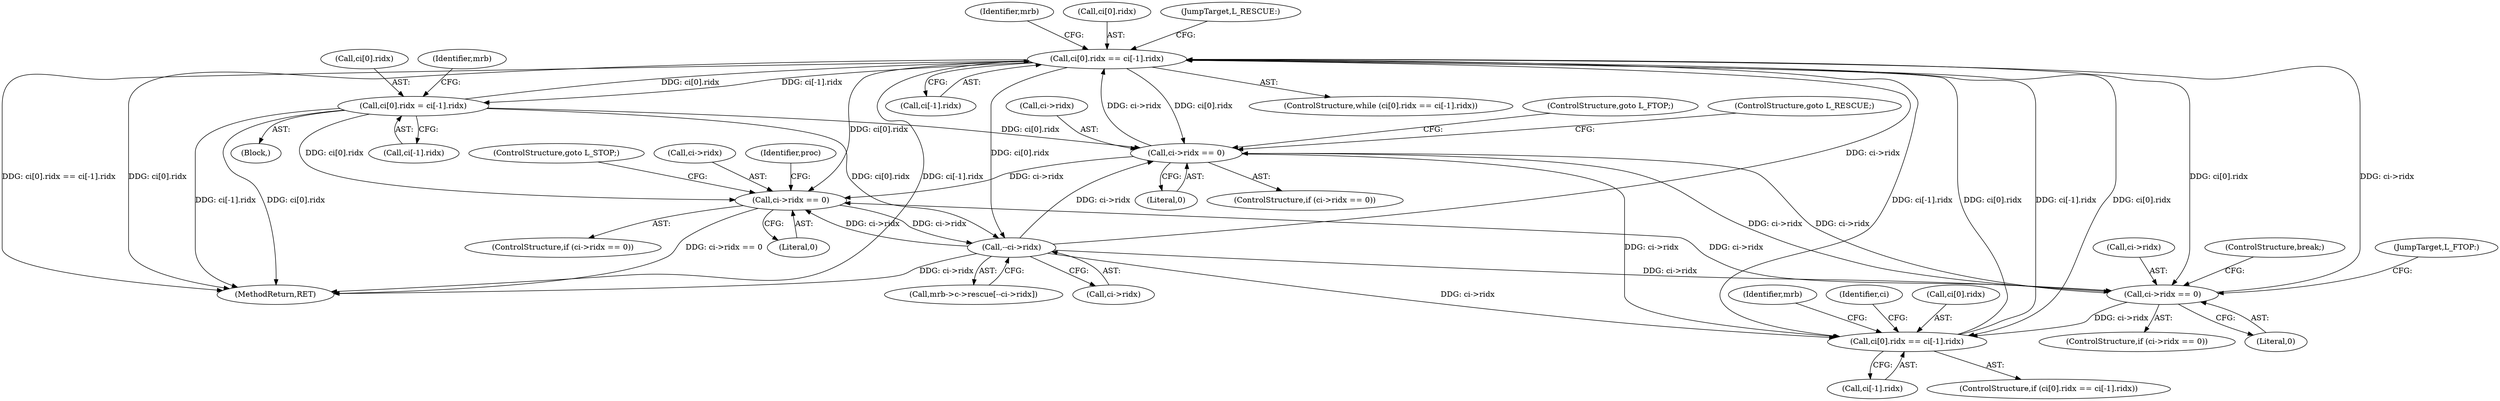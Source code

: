digraph "0_mruby_1905091634a6a2925c911484434448e568330626@array" {
"1003641" [label="(Call,ci[0].ridx == ci[-1].ridx)"];
"1003778" [label="(Call,ci[0].ridx == ci[-1].ridx)"];
"1003641" [label="(Call,ci[0].ridx == ci[-1].ridx)"];
"1003633" [label="(Call,ci->ridx == 0)"];
"1003862" [label="(Call,--ci->ridx)"];
"1004352" [label="(Call,ci[0].ridx = ci[-1].ridx)"];
"1003805" [label="(Call,ci->ridx == 0)"];
"1003698" [label="(Call,ci->ridx == 0)"];
"1003638" [label="(ControlStructure,goto L_FTOP;)"];
"1004353" [label="(Call,ci[0].ridx)"];
"1003702" [label="(Literal,0)"];
"1003784" [label="(Call,ci[-1].ridx)"];
"1003862" [label="(Call,--ci->ridx)"];
"1003632" [label="(ControlStructure,if (ci->ridx == 0))"];
"1003776" [label="(ControlStructure,break;)"];
"1003806" [label="(Call,ci->ridx)"];
"1003795" [label="(Identifier,mrb)"];
"1003697" [label="(ControlStructure,if (ci->ridx == 0))"];
"1003647" [label="(Call,ci[-1].ridx)"];
"1003698" [label="(Call,ci->ridx == 0)"];
"1003805" [label="(Call,ci->ridx == 0)"];
"1003639" [label="(ControlStructure,goto L_RESCUE;)"];
"1003644" [label="(Identifier,ci)"];
"1003863" [label="(Call,ci->ridx)"];
"1003809" [label="(Literal,0)"];
"1003704" [label="(JumpTarget,L_FTOP:)"];
"1003867" [label="(Block,)"];
"1003804" [label="(ControlStructure,if (ci->ridx == 0))"];
"1003856" [label="(Call,mrb->c->rescue[--ci->ridx])"];
"1003779" [label="(Call,ci[0].ridx)"];
"1003655" [label="(Identifier,mrb)"];
"1003812" [label="(Identifier,proc)"];
"1004358" [label="(Call,ci[-1].ridx)"];
"1005666" [label="(MethodReturn,RET)"];
"1003777" [label="(ControlStructure,if (ci[0].ridx == ci[-1].ridx))"];
"1003637" [label="(Literal,0)"];
"1003642" [label="(Call,ci[0].ridx)"];
"1003640" [label="(ControlStructure,while (ci[0].ridx == ci[-1].ridx))"];
"1003810" [label="(ControlStructure,goto L_STOP;)"];
"1003641" [label="(Call,ci[0].ridx == ci[-1].ridx)"];
"1003778" [label="(Call,ci[0].ridx == ci[-1].ridx)"];
"1004352" [label="(Call,ci[0].ridx = ci[-1].ridx)"];
"1003803" [label="(JumpTarget,L_RESCUE:)"];
"1004368" [label="(Identifier,mrb)"];
"1003699" [label="(Call,ci->ridx)"];
"1003634" [label="(Call,ci->ridx)"];
"1003633" [label="(Call,ci->ridx == 0)"];
"1003641" -> "1003640"  [label="AST: "];
"1003641" -> "1003647"  [label="CFG: "];
"1003642" -> "1003641"  [label="AST: "];
"1003647" -> "1003641"  [label="AST: "];
"1003655" -> "1003641"  [label="CFG: "];
"1003803" -> "1003641"  [label="CFG: "];
"1003641" -> "1005666"  [label="DDG: ci[0].ridx == ci[-1].ridx"];
"1003641" -> "1005666"  [label="DDG: ci[0].ridx"];
"1003641" -> "1005666"  [label="DDG: ci[-1].ridx"];
"1003641" -> "1003633"  [label="DDG: ci[0].ridx"];
"1003778" -> "1003641"  [label="DDG: ci[0].ridx"];
"1003778" -> "1003641"  [label="DDG: ci[-1].ridx"];
"1003633" -> "1003641"  [label="DDG: ci->ridx"];
"1003862" -> "1003641"  [label="DDG: ci->ridx"];
"1003698" -> "1003641"  [label="DDG: ci->ridx"];
"1004352" -> "1003641"  [label="DDG: ci[0].ridx"];
"1003641" -> "1003698"  [label="DDG: ci[0].ridx"];
"1003641" -> "1003778"  [label="DDG: ci[0].ridx"];
"1003641" -> "1003778"  [label="DDG: ci[-1].ridx"];
"1003641" -> "1003805"  [label="DDG: ci[0].ridx"];
"1003641" -> "1003862"  [label="DDG: ci[0].ridx"];
"1003641" -> "1004352"  [label="DDG: ci[-1].ridx"];
"1003778" -> "1003777"  [label="AST: "];
"1003778" -> "1003784"  [label="CFG: "];
"1003779" -> "1003778"  [label="AST: "];
"1003784" -> "1003778"  [label="AST: "];
"1003644" -> "1003778"  [label="CFG: "];
"1003795" -> "1003778"  [label="CFG: "];
"1003633" -> "1003778"  [label="DDG: ci->ridx"];
"1003862" -> "1003778"  [label="DDG: ci->ridx"];
"1003698" -> "1003778"  [label="DDG: ci->ridx"];
"1003633" -> "1003632"  [label="AST: "];
"1003633" -> "1003637"  [label="CFG: "];
"1003634" -> "1003633"  [label="AST: "];
"1003637" -> "1003633"  [label="AST: "];
"1003638" -> "1003633"  [label="CFG: "];
"1003639" -> "1003633"  [label="CFG: "];
"1003862" -> "1003633"  [label="DDG: ci->ridx"];
"1003698" -> "1003633"  [label="DDG: ci->ridx"];
"1004352" -> "1003633"  [label="DDG: ci[0].ridx"];
"1003633" -> "1003698"  [label="DDG: ci->ridx"];
"1003633" -> "1003805"  [label="DDG: ci->ridx"];
"1003862" -> "1003856"  [label="AST: "];
"1003862" -> "1003863"  [label="CFG: "];
"1003863" -> "1003862"  [label="AST: "];
"1003856" -> "1003862"  [label="CFG: "];
"1003862" -> "1005666"  [label="DDG: ci->ridx"];
"1003862" -> "1003698"  [label="DDG: ci->ridx"];
"1003862" -> "1003805"  [label="DDG: ci->ridx"];
"1004352" -> "1003862"  [label="DDG: ci[0].ridx"];
"1003805" -> "1003862"  [label="DDG: ci->ridx"];
"1004352" -> "1003867"  [label="AST: "];
"1004352" -> "1004358"  [label="CFG: "];
"1004353" -> "1004352"  [label="AST: "];
"1004358" -> "1004352"  [label="AST: "];
"1004368" -> "1004352"  [label="CFG: "];
"1004352" -> "1005666"  [label="DDG: ci[0].ridx"];
"1004352" -> "1005666"  [label="DDG: ci[-1].ridx"];
"1004352" -> "1003805"  [label="DDG: ci[0].ridx"];
"1003805" -> "1003804"  [label="AST: "];
"1003805" -> "1003809"  [label="CFG: "];
"1003806" -> "1003805"  [label="AST: "];
"1003809" -> "1003805"  [label="AST: "];
"1003810" -> "1003805"  [label="CFG: "];
"1003812" -> "1003805"  [label="CFG: "];
"1003805" -> "1005666"  [label="DDG: ci->ridx == 0"];
"1003698" -> "1003805"  [label="DDG: ci->ridx"];
"1003698" -> "1003697"  [label="AST: "];
"1003698" -> "1003702"  [label="CFG: "];
"1003699" -> "1003698"  [label="AST: "];
"1003702" -> "1003698"  [label="AST: "];
"1003704" -> "1003698"  [label="CFG: "];
"1003776" -> "1003698"  [label="CFG: "];
}
